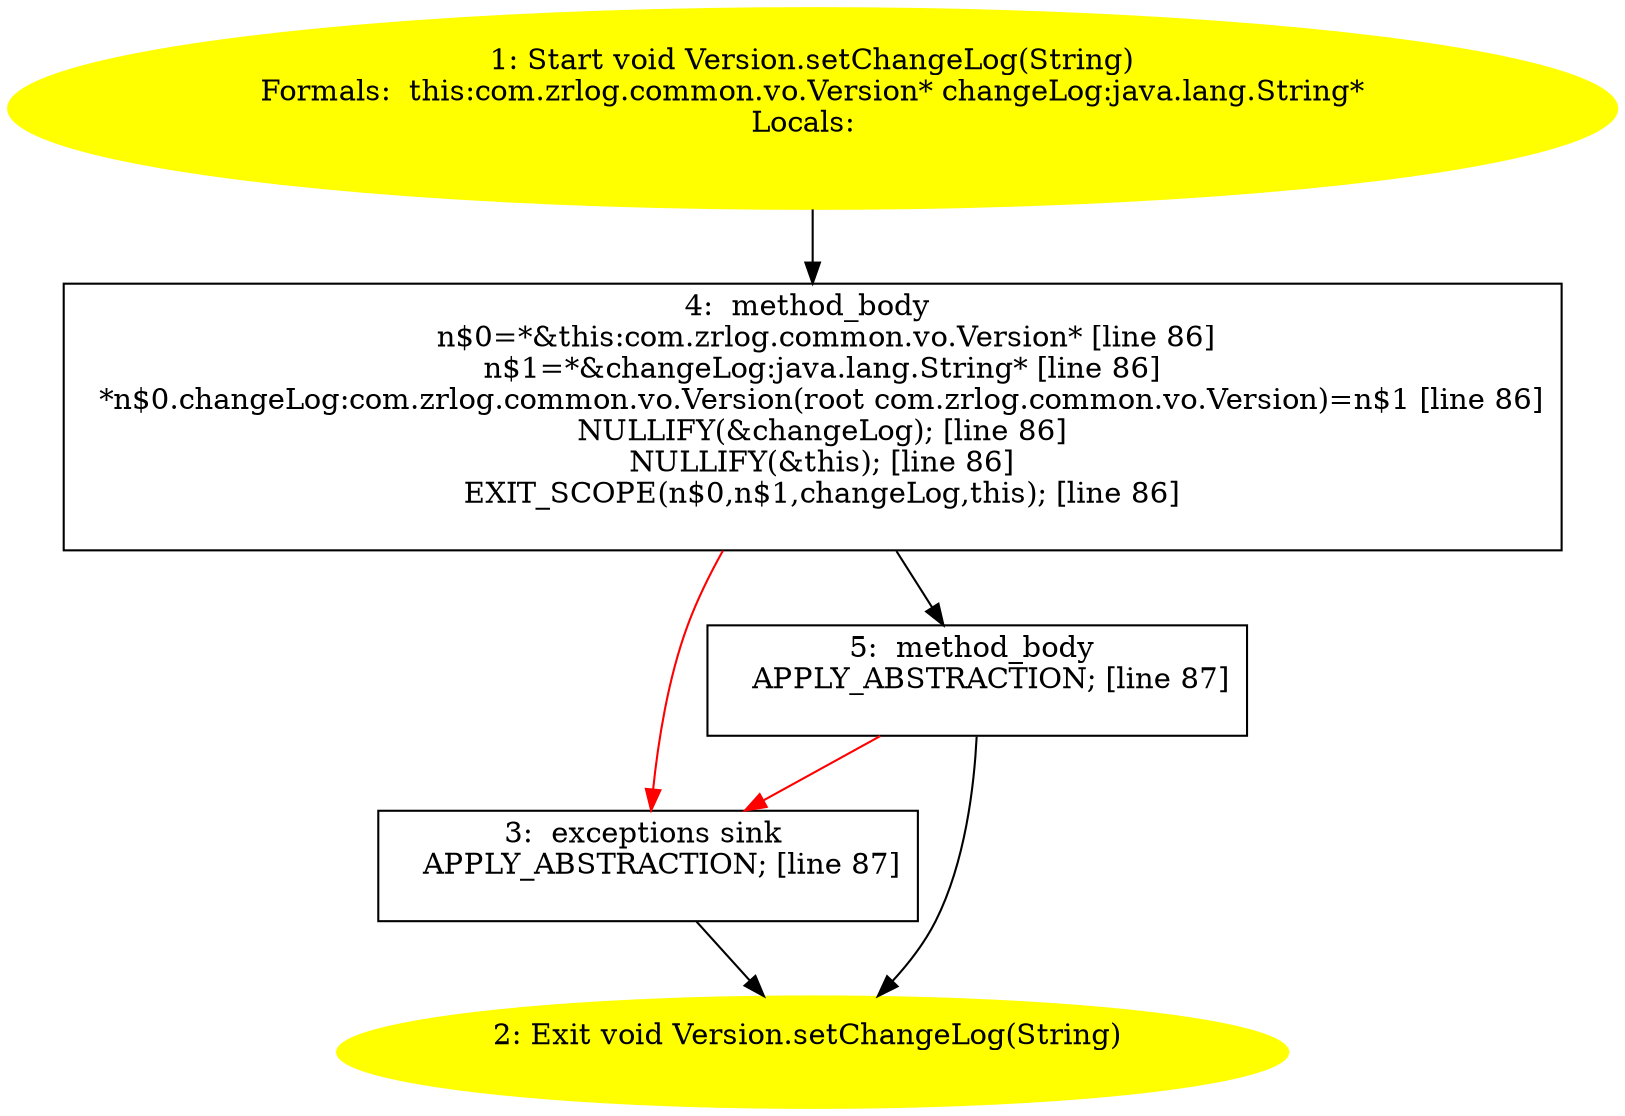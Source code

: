/* @generated */
digraph cfg {
"com.zrlog.common.vo.Version.setChangeLog(java.lang.String):void.92b2f27ebf762ec519d1cb2a2d68f1a8_1" [label="1: Start void Version.setChangeLog(String)\nFormals:  this:com.zrlog.common.vo.Version* changeLog:java.lang.String*\nLocals:  \n  " color=yellow style=filled]
	

	 "com.zrlog.common.vo.Version.setChangeLog(java.lang.String):void.92b2f27ebf762ec519d1cb2a2d68f1a8_1" -> "com.zrlog.common.vo.Version.setChangeLog(java.lang.String):void.92b2f27ebf762ec519d1cb2a2d68f1a8_4" ;
"com.zrlog.common.vo.Version.setChangeLog(java.lang.String):void.92b2f27ebf762ec519d1cb2a2d68f1a8_2" [label="2: Exit void Version.setChangeLog(String) \n  " color=yellow style=filled]
	

"com.zrlog.common.vo.Version.setChangeLog(java.lang.String):void.92b2f27ebf762ec519d1cb2a2d68f1a8_3" [label="3:  exceptions sink \n   APPLY_ABSTRACTION; [line 87]\n " shape="box"]
	

	 "com.zrlog.common.vo.Version.setChangeLog(java.lang.String):void.92b2f27ebf762ec519d1cb2a2d68f1a8_3" -> "com.zrlog.common.vo.Version.setChangeLog(java.lang.String):void.92b2f27ebf762ec519d1cb2a2d68f1a8_2" ;
"com.zrlog.common.vo.Version.setChangeLog(java.lang.String):void.92b2f27ebf762ec519d1cb2a2d68f1a8_4" [label="4:  method_body \n   n$0=*&this:com.zrlog.common.vo.Version* [line 86]\n  n$1=*&changeLog:java.lang.String* [line 86]\n  *n$0.changeLog:com.zrlog.common.vo.Version(root com.zrlog.common.vo.Version)=n$1 [line 86]\n  NULLIFY(&changeLog); [line 86]\n  NULLIFY(&this); [line 86]\n  EXIT_SCOPE(n$0,n$1,changeLog,this); [line 86]\n " shape="box"]
	

	 "com.zrlog.common.vo.Version.setChangeLog(java.lang.String):void.92b2f27ebf762ec519d1cb2a2d68f1a8_4" -> "com.zrlog.common.vo.Version.setChangeLog(java.lang.String):void.92b2f27ebf762ec519d1cb2a2d68f1a8_5" ;
	 "com.zrlog.common.vo.Version.setChangeLog(java.lang.String):void.92b2f27ebf762ec519d1cb2a2d68f1a8_4" -> "com.zrlog.common.vo.Version.setChangeLog(java.lang.String):void.92b2f27ebf762ec519d1cb2a2d68f1a8_3" [color="red" ];
"com.zrlog.common.vo.Version.setChangeLog(java.lang.String):void.92b2f27ebf762ec519d1cb2a2d68f1a8_5" [label="5:  method_body \n   APPLY_ABSTRACTION; [line 87]\n " shape="box"]
	

	 "com.zrlog.common.vo.Version.setChangeLog(java.lang.String):void.92b2f27ebf762ec519d1cb2a2d68f1a8_5" -> "com.zrlog.common.vo.Version.setChangeLog(java.lang.String):void.92b2f27ebf762ec519d1cb2a2d68f1a8_2" ;
	 "com.zrlog.common.vo.Version.setChangeLog(java.lang.String):void.92b2f27ebf762ec519d1cb2a2d68f1a8_5" -> "com.zrlog.common.vo.Version.setChangeLog(java.lang.String):void.92b2f27ebf762ec519d1cb2a2d68f1a8_3" [color="red" ];
}
